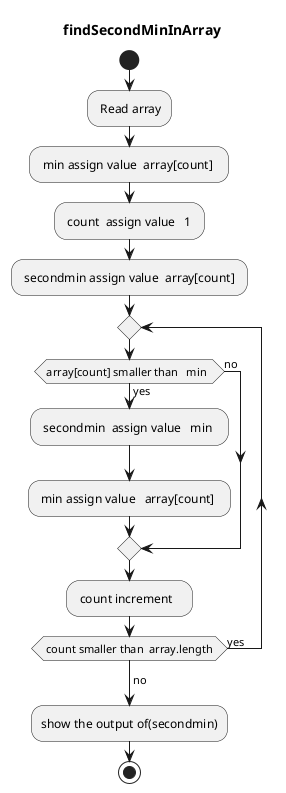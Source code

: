 @startuml 
title findSecondMinInArray 
    start
    : Read array;
    : min assign value  array[count]  ; 
    : count  assign value   1 ; 
    : secondmin assign value  array[count] ;  
    repeat 
    if(array[count] smaller than   min  ) then (yes)
        : secondmin  assign value   min  ; 
        : min assign value   array[count]  ;  
    else (no) 
    endif 
    : count increment   ;
    repeat  while ( count smaller than  array.length ) is(yes)
    -> no ; 
    :show the output of(secondmin);
    stop
@enduml
